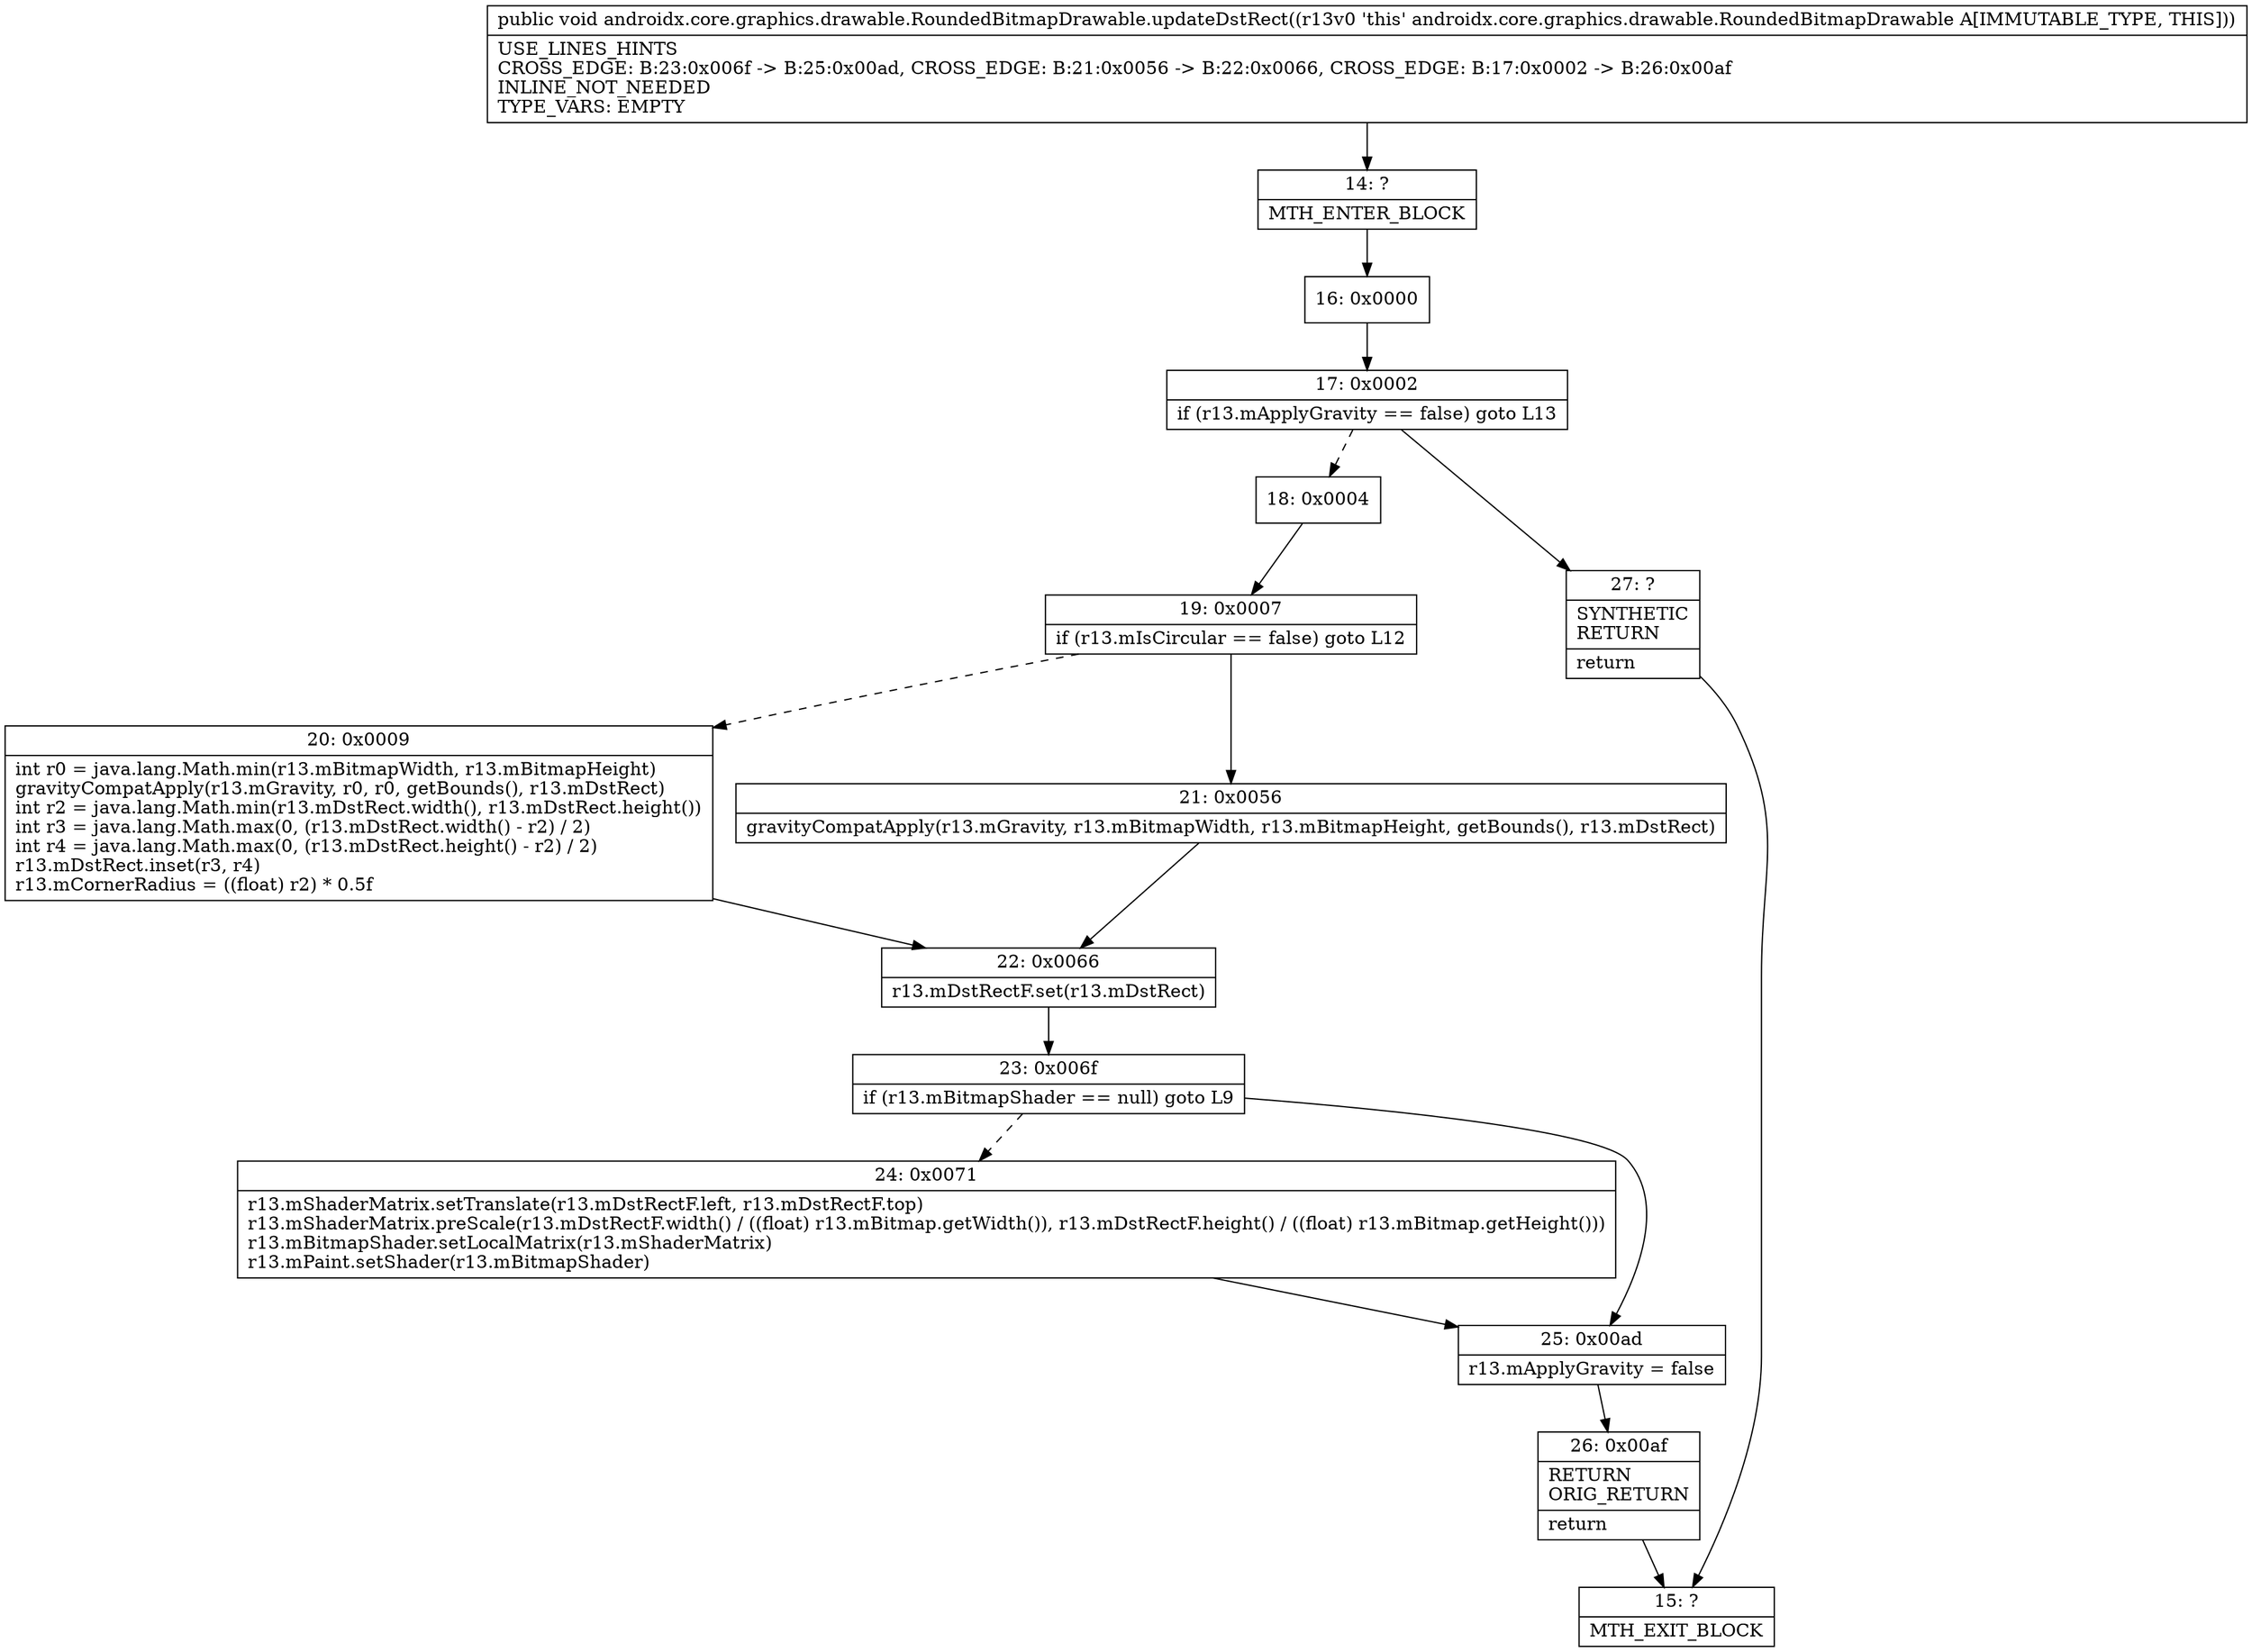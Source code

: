 digraph "CFG forandroidx.core.graphics.drawable.RoundedBitmapDrawable.updateDstRect()V" {
Node_14 [shape=record,label="{14\:\ ?|MTH_ENTER_BLOCK\l}"];
Node_16 [shape=record,label="{16\:\ 0x0000}"];
Node_17 [shape=record,label="{17\:\ 0x0002|if (r13.mApplyGravity == false) goto L13\l}"];
Node_18 [shape=record,label="{18\:\ 0x0004}"];
Node_19 [shape=record,label="{19\:\ 0x0007|if (r13.mIsCircular == false) goto L12\l}"];
Node_20 [shape=record,label="{20\:\ 0x0009|int r0 = java.lang.Math.min(r13.mBitmapWidth, r13.mBitmapHeight)\lgravityCompatApply(r13.mGravity, r0, r0, getBounds(), r13.mDstRect)\lint r2 = java.lang.Math.min(r13.mDstRect.width(), r13.mDstRect.height())\lint r3 = java.lang.Math.max(0, (r13.mDstRect.width() \- r2) \/ 2)\lint r4 = java.lang.Math.max(0, (r13.mDstRect.height() \- r2) \/ 2)\lr13.mDstRect.inset(r3, r4)\lr13.mCornerRadius = ((float) r2) * 0.5f\l}"];
Node_22 [shape=record,label="{22\:\ 0x0066|r13.mDstRectF.set(r13.mDstRect)\l}"];
Node_23 [shape=record,label="{23\:\ 0x006f|if (r13.mBitmapShader == null) goto L9\l}"];
Node_24 [shape=record,label="{24\:\ 0x0071|r13.mShaderMatrix.setTranslate(r13.mDstRectF.left, r13.mDstRectF.top)\lr13.mShaderMatrix.preScale(r13.mDstRectF.width() \/ ((float) r13.mBitmap.getWidth()), r13.mDstRectF.height() \/ ((float) r13.mBitmap.getHeight()))\lr13.mBitmapShader.setLocalMatrix(r13.mShaderMatrix)\lr13.mPaint.setShader(r13.mBitmapShader)\l}"];
Node_25 [shape=record,label="{25\:\ 0x00ad|r13.mApplyGravity = false\l}"];
Node_26 [shape=record,label="{26\:\ 0x00af|RETURN\lORIG_RETURN\l|return\l}"];
Node_15 [shape=record,label="{15\:\ ?|MTH_EXIT_BLOCK\l}"];
Node_21 [shape=record,label="{21\:\ 0x0056|gravityCompatApply(r13.mGravity, r13.mBitmapWidth, r13.mBitmapHeight, getBounds(), r13.mDstRect)\l}"];
Node_27 [shape=record,label="{27\:\ ?|SYNTHETIC\lRETURN\l|return\l}"];
MethodNode[shape=record,label="{public void androidx.core.graphics.drawable.RoundedBitmapDrawable.updateDstRect((r13v0 'this' androidx.core.graphics.drawable.RoundedBitmapDrawable A[IMMUTABLE_TYPE, THIS]))  | USE_LINES_HINTS\lCROSS_EDGE: B:23:0x006f \-\> B:25:0x00ad, CROSS_EDGE: B:21:0x0056 \-\> B:22:0x0066, CROSS_EDGE: B:17:0x0002 \-\> B:26:0x00af\lINLINE_NOT_NEEDED\lTYPE_VARS: EMPTY\l}"];
MethodNode -> Node_14;Node_14 -> Node_16;
Node_16 -> Node_17;
Node_17 -> Node_18[style=dashed];
Node_17 -> Node_27;
Node_18 -> Node_19;
Node_19 -> Node_20[style=dashed];
Node_19 -> Node_21;
Node_20 -> Node_22;
Node_22 -> Node_23;
Node_23 -> Node_24[style=dashed];
Node_23 -> Node_25;
Node_24 -> Node_25;
Node_25 -> Node_26;
Node_26 -> Node_15;
Node_21 -> Node_22;
Node_27 -> Node_15;
}

